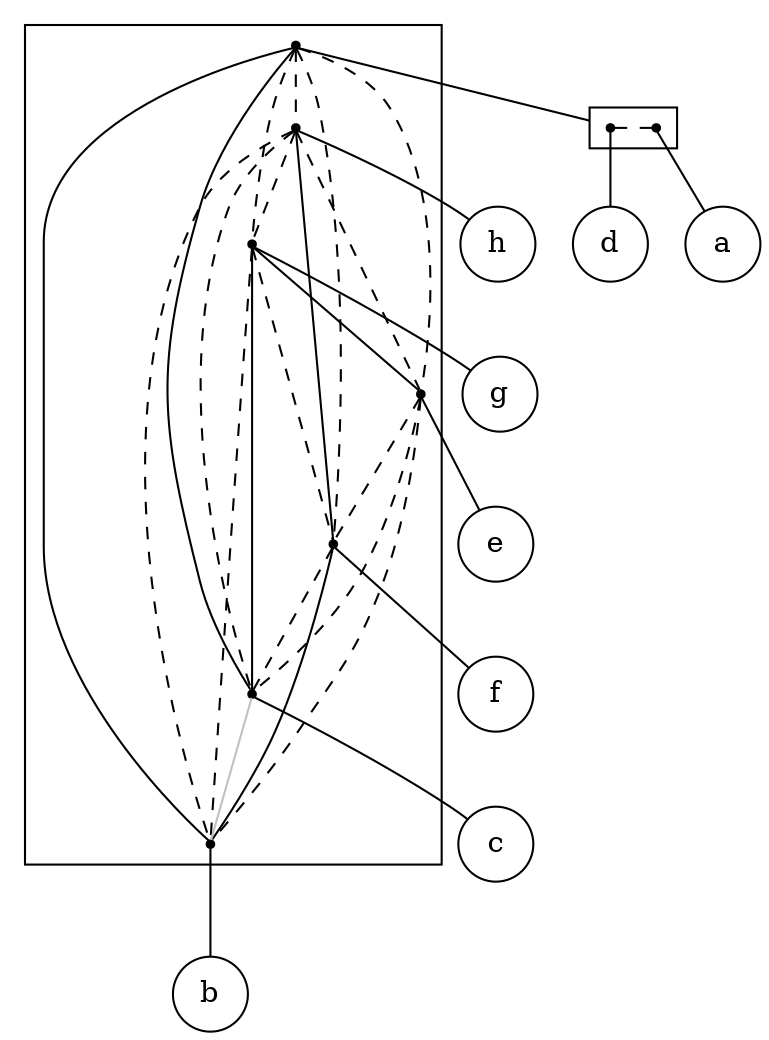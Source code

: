 strict digraph "linear_2-structure" {
compound=true;
fontname=Verdana;
fontsize=12;
newrank=true;
node [shape=circle];
h;
g;
e;
f;
c;
b;
d;
a;
subgraph cluster_fhbecadg {
node [shape=point];
s_da -> s_h  [color=black, style=dashed, arrowhead=none];
s_da -> s_g  [color=black, style=dashed, arrowhead=none];
s_da -> s_e  [color=black, style=dashed, arrowhead=none];
s_da -> s_f  [color=black, style=dashed, arrowhead=none];
s_da -> s_c  [color=black, style=solid, arrowhead=none];
s_da -> s_b  [color=black, style=solid, arrowhead=none];
s_h -> s_g  [color=black, style=dashed, arrowhead=none];
s_h -> s_e  [color=black, style=dashed, arrowhead=none];
s_h -> s_f  [color=black, style=solid, arrowhead=none];
s_h -> s_c  [color=black, style=dashed, arrowhead=none];
s_h -> s_b  [color=black, style=dashed, arrowhead=none];
s_g -> s_e  [color=black, style=solid, arrowhead=none];
s_g -> s_f  [color=black, style=dashed, arrowhead=none];
s_g -> s_c  [color=black, style=solid, arrowhead=none];
s_g -> s_b  [color=black, style=dashed, arrowhead=none];
s_e -> s_f  [color=black, style=dashed, arrowhead=none];
s_e -> s_c  [color=black, style=dashed, arrowhead=none];
s_e -> s_b  [color=black, style=dashed, arrowhead=none];
s_f -> s_c  [color=black, style=dashed, arrowhead=none];
s_f -> s_b  [color=black, style=solid, arrowhead=none];
s_c -> s_b  [color=grey, style=solid, arrowhead=none];
}

subgraph cluster_da {
rank=same;
node [shape=point];
s_d -> s_a  [color=black, style=dashed, arrowhead=none];
}

s_da -> s_d  [lhead=cluster_da, arrowhead=none];
s_h -> h  [arrowhead=none];
s_g -> g  [arrowhead=none];
s_e -> e  [arrowhead=none];
s_f -> f  [arrowhead=none];
s_c -> c  [arrowhead=none];
s_b -> b  [arrowhead=none];
s_d -> d  [arrowhead=none];
s_a -> a  [arrowhead=none];
}
